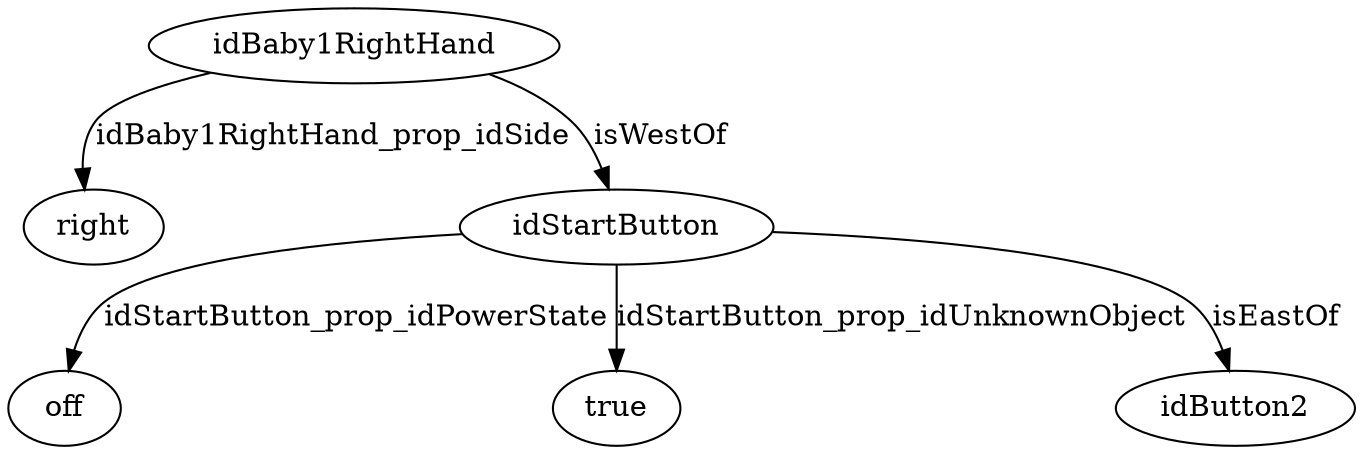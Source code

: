 strict digraph  {
idBaby1RightHand [node_type=entity_node, root=root];
right;
idStartButton;
off;
true;
idButton2;
idBaby1RightHand -> right  [edge_type=property, label=idBaby1RightHand_prop_idSide];
idBaby1RightHand -> idStartButton  [edge_type=relationship, label=isWestOf];
idStartButton -> off  [edge_type=property, label=idStartButton_prop_idPowerState];
idStartButton -> true  [edge_type=property, label=idStartButton_prop_idUnknownObject];
idStartButton -> idButton2  [edge_type=relationship, label=isEastOf];
}
